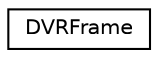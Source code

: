 digraph "Graphical Class Hierarchy"
{
 // INTERACTIVE_SVG=YES
  edge [fontname="Helvetica",fontsize="10",labelfontname="Helvetica",labelfontsize="10"];
  node [fontname="Helvetica",fontsize="10",shape=record];
  rankdir="LR";
  Node1 [label="DVRFrame",height=0.2,width=0.4,color="black", fillcolor="white", style="filled",URL="$d4/da1/class_d_v_r_frame.html"];
}
